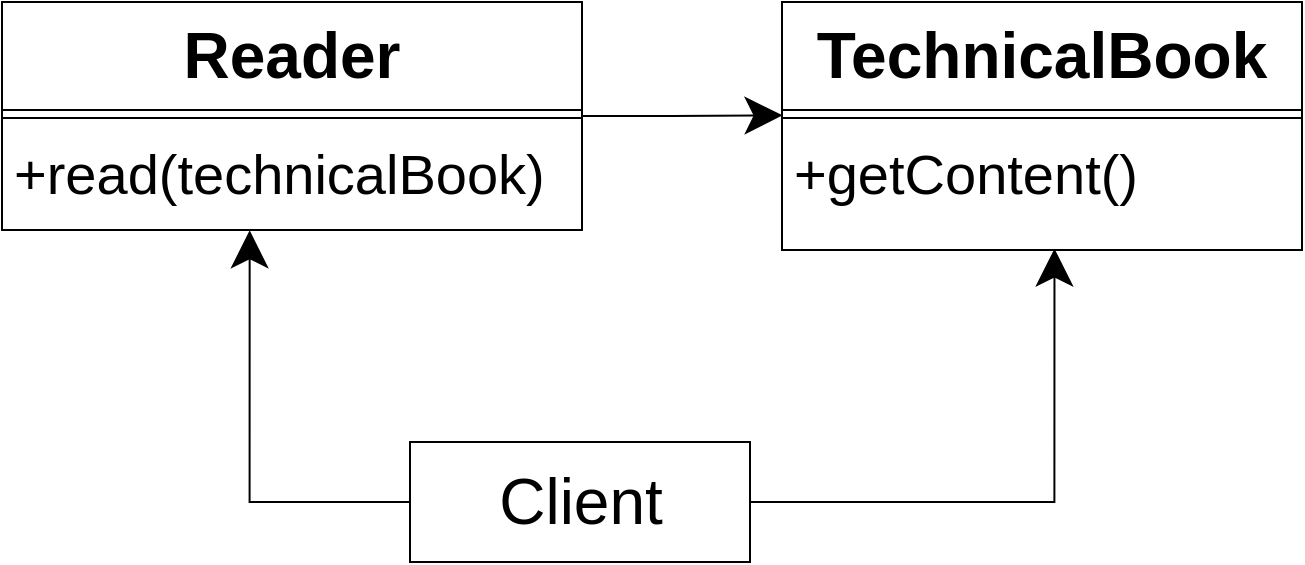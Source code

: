 <mxfile version="14.6.13" type="device"><diagram id="86Xzktq_ODqwRnDaKCym" name="第 1 页"><mxGraphModel dx="1113" dy="791" grid="1" gridSize="10" guides="1" tooltips="1" connect="1" arrows="1" fold="1" page="1" pageScale="1" pageWidth="827" pageHeight="1169" math="0" shadow="0"><root><mxCell id="0"/><mxCell id="1" parent="0"/><mxCell id="woN9IhMz8FStkMnt17Ml-12" style="edgeStyle=orthogonalEdgeStyle;rounded=0;orthogonalLoop=1;jettySize=auto;html=1;entryX=0.001;entryY=0.333;entryDx=0;entryDy=0;entryPerimeter=0;endSize=16;startSize=16;" edge="1" parent="1" source="woN9IhMz8FStkMnt17Ml-3" target="woN9IhMz8FStkMnt17Ml-8"><mxGeometry relative="1" as="geometry"/></mxCell><mxCell id="woN9IhMz8FStkMnt17Ml-3" value="Reader" style="swimlane;fontStyle=1;align=center;verticalAlign=top;childLayout=stackLayout;horizontal=1;startSize=54;horizontalStack=0;resizeParent=1;resizeParentMax=0;resizeLast=0;collapsible=1;marginBottom=0;fontSize=32;" vertex="1" parent="1"><mxGeometry x="40" y="110" width="290" height="114" as="geometry"/></mxCell><mxCell id="woN9IhMz8FStkMnt17Ml-5" value="" style="line;strokeWidth=1;fillColor=none;align=left;verticalAlign=middle;spacingTop=-1;spacingLeft=3;spacingRight=3;rotatable=0;labelPosition=right;points=[];portConstraint=eastwest;" vertex="1" parent="woN9IhMz8FStkMnt17Ml-3"><mxGeometry y="54" width="290" height="8" as="geometry"/></mxCell><mxCell id="woN9IhMz8FStkMnt17Ml-6" value="+read(technicalBook)&#10;" style="text;strokeColor=none;fillColor=none;align=left;verticalAlign=top;spacingLeft=4;spacingRight=4;overflow=hidden;rotatable=0;points=[[0,0.5],[1,0.5]];portConstraint=eastwest;fontSize=28;" vertex="1" parent="woN9IhMz8FStkMnt17Ml-3"><mxGeometry y="62" width="290" height="52" as="geometry"/></mxCell><mxCell id="woN9IhMz8FStkMnt17Ml-7" value="TechnicalBook" style="swimlane;fontStyle=1;align=center;verticalAlign=top;childLayout=stackLayout;horizontal=1;startSize=54;horizontalStack=0;resizeParent=1;resizeParentMax=0;resizeLast=0;collapsible=1;marginBottom=0;fontSize=32;" vertex="1" parent="1"><mxGeometry x="430" y="110" width="260" height="124" as="geometry"/></mxCell><mxCell id="woN9IhMz8FStkMnt17Ml-8" value="" style="line;strokeWidth=1;fillColor=none;align=left;verticalAlign=middle;spacingTop=-1;spacingLeft=3;spacingRight=3;rotatable=0;labelPosition=right;points=[];portConstraint=eastwest;" vertex="1" parent="woN9IhMz8FStkMnt17Ml-7"><mxGeometry y="54" width="260" height="8" as="geometry"/></mxCell><mxCell id="woN9IhMz8FStkMnt17Ml-9" value="+getContent()&#10;" style="text;strokeColor=none;fillColor=none;align=left;verticalAlign=top;spacingLeft=4;spacingRight=4;overflow=hidden;rotatable=0;points=[[0,0.5],[1,0.5]];portConstraint=eastwest;fontSize=28;" vertex="1" parent="woN9IhMz8FStkMnt17Ml-7"><mxGeometry y="62" width="260" height="62" as="geometry"/></mxCell><mxCell id="woN9IhMz8FStkMnt17Ml-13" style="edgeStyle=orthogonalEdgeStyle;rounded=0;orthogonalLoop=1;jettySize=auto;html=1;entryX=0.427;entryY=1.003;entryDx=0;entryDy=0;entryPerimeter=0;startSize=16;endSize=16;exitX=0;exitY=0.5;exitDx=0;exitDy=0;" edge="1" parent="1" source="woN9IhMz8FStkMnt17Ml-11" target="woN9IhMz8FStkMnt17Ml-6"><mxGeometry relative="1" as="geometry"/></mxCell><mxCell id="woN9IhMz8FStkMnt17Ml-14" style="edgeStyle=orthogonalEdgeStyle;rounded=0;orthogonalLoop=1;jettySize=auto;html=1;entryX=0.524;entryY=0.989;entryDx=0;entryDy=0;entryPerimeter=0;startSize=16;endSize=16;exitX=1;exitY=0.5;exitDx=0;exitDy=0;" edge="1" parent="1" source="woN9IhMz8FStkMnt17Ml-11" target="woN9IhMz8FStkMnt17Ml-9"><mxGeometry relative="1" as="geometry"/></mxCell><mxCell id="woN9IhMz8FStkMnt17Ml-11" value="Client" style="html=1;fontSize=32;" vertex="1" parent="1"><mxGeometry x="244" y="330.0" width="170" height="60" as="geometry"/></mxCell></root></mxGraphModel></diagram></mxfile>